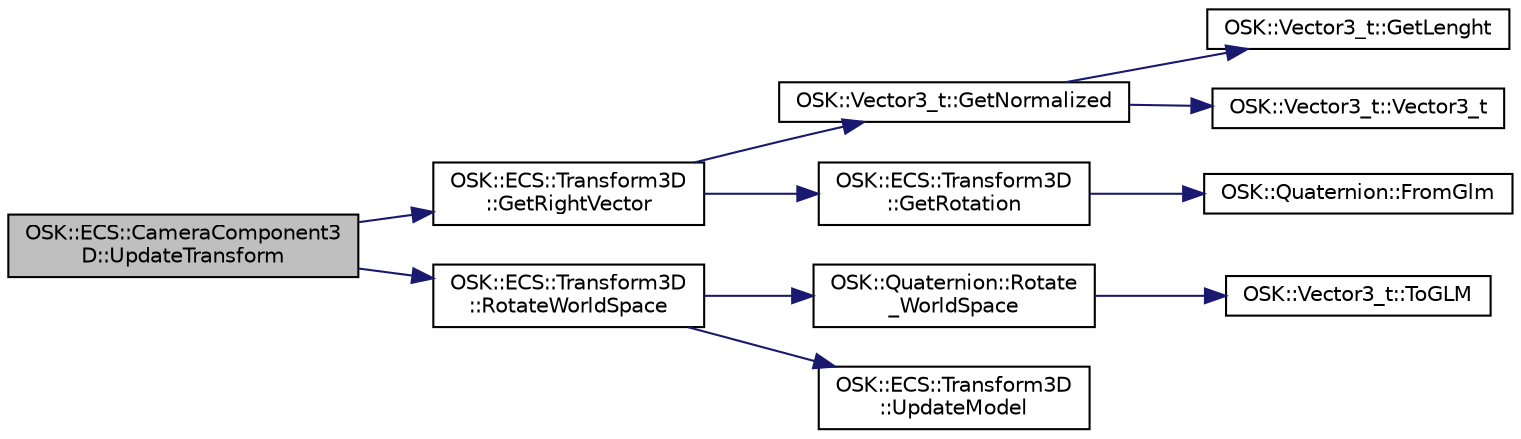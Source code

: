 digraph "OSK::ECS::CameraComponent3D::UpdateTransform"
{
 // LATEX_PDF_SIZE
  edge [fontname="Helvetica",fontsize="10",labelfontname="Helvetica",labelfontsize="10"];
  node [fontname="Helvetica",fontsize="10",shape=record];
  rankdir="LR";
  Node1 [label="OSK::ECS::CameraComponent3\lD::UpdateTransform",height=0.2,width=0.4,color="black", fillcolor="grey75", style="filled", fontcolor="black",tooltip="Actualiza el transform de la cámara, para que tenga su rotación."];
  Node1 -> Node2 [color="midnightblue",fontsize="10",style="solid",fontname="Helvetica"];
  Node2 [label="OSK::ECS::Transform3D\l::GetRightVector",height=0.2,width=0.4,color="black", fillcolor="white", style="filled",URL="$class_o_s_k_1_1_e_c_s_1_1_transform3_d.html#afa8ea01fe8104fcd34cc83e0157dea67",tooltip="Devuelve un vector unitario 3D que apunta hacia la derecha de la entidad."];
  Node2 -> Node3 [color="midnightblue",fontsize="10",style="solid",fontname="Helvetica"];
  Node3 [label="OSK::Vector3_t::GetNormalized",height=0.2,width=0.4,color="black", fillcolor="white", style="filled",URL="$class_o_s_k_1_1_vector3__t.html#aef1702c4230df139c7f0e28cd27bc4a6",tooltip="Devuelve un vector 3D normalizado con la misma dirección que este."];
  Node3 -> Node4 [color="midnightblue",fontsize="10",style="solid",fontname="Helvetica"];
  Node4 [label="OSK::Vector3_t::GetLenght",height=0.2,width=0.4,color="black", fillcolor="white", style="filled",URL="$class_o_s_k_1_1_vector3__t.html#ad59b181161a83a239c30d692bd79982c",tooltip="Módulo del vector. Obtiene la longitud del vector."];
  Node3 -> Node5 [color="midnightblue",fontsize="10",style="solid",fontname="Helvetica"];
  Node5 [label="OSK::Vector3_t::Vector3_t",height=0.2,width=0.4,color="black", fillcolor="white", style="filled",URL="$class_o_s_k_1_1_vector3__t.html#abfc61058c184a3320c0e6d1993b7a037",tooltip="Crea un vector 3D nulo { 0, 0, 0 }."];
  Node2 -> Node6 [color="midnightblue",fontsize="10",style="solid",fontname="Helvetica"];
  Node6 [label="OSK::ECS::Transform3D\l::GetRotation",height=0.2,width=0.4,color="black", fillcolor="white", style="filled",URL="$class_o_s_k_1_1_e_c_s_1_1_transform3_d.html#aaf12b490c6875c0308348d203a1656cb",tooltip="Orientación."];
  Node6 -> Node7 [color="midnightblue",fontsize="10",style="solid",fontname="Helvetica"];
  Node7 [label="OSK::Quaternion::FromGlm",height=0.2,width=0.4,color="black", fillcolor="white", style="filled",URL="$class_o_s_k_1_1_quaternion.html#a0cbf0edcbfd33647de6fa20d641d2216",tooltip="Crea un cuaternión a partir del dado."];
  Node1 -> Node8 [color="midnightblue",fontsize="10",style="solid",fontname="Helvetica"];
  Node8 [label="OSK::ECS::Transform3D\l::RotateWorldSpace",height=0.2,width=0.4,color="black", fillcolor="white", style="filled",URL="$class_o_s_k_1_1_e_c_s_1_1_transform3_d.html#afc7da25075f1190d73579dd1b45fe33e",tooltip="Rota el transform respecto al mundo."];
  Node8 -> Node9 [color="midnightblue",fontsize="10",style="solid",fontname="Helvetica"];
  Node9 [label="OSK::Quaternion::Rotate\l_WorldSpace",height=0.2,width=0.4,color="black", fillcolor="white", style="filled",URL="$class_o_s_k_1_1_quaternion.html#adb48d1d2334b6a47fde67ab2313e6447",tooltip="Rota el cuaternión dado un eje, que se interpreta en espacio del mundo."];
  Node9 -> Node10 [color="midnightblue",fontsize="10",style="solid",fontname="Helvetica"];
  Node10 [label="OSK::Vector3_t::ToGLM",height=0.2,width=0.4,color="black", fillcolor="white", style="filled",URL="$class_o_s_k_1_1_vector3__t.html#acb2737aa41e9e488c3e93a30fcedfb1c",tooltip="OSK::Vector2 a glm::vec3."];
  Node8 -> Node11 [color="midnightblue",fontsize="10",style="solid",fontname="Helvetica"];
  Node11 [label="OSK::ECS::Transform3D\l::UpdateModel",height=0.2,width=0.4,color="black", fillcolor="white", style="filled",URL="$class_o_s_k_1_1_e_c_s_1_1_transform3_d.html#a64ea91f4fb800524683b5f0332e562cb",tooltip="Actualiza la matriz modelo, y la de sus hijos."];
}

